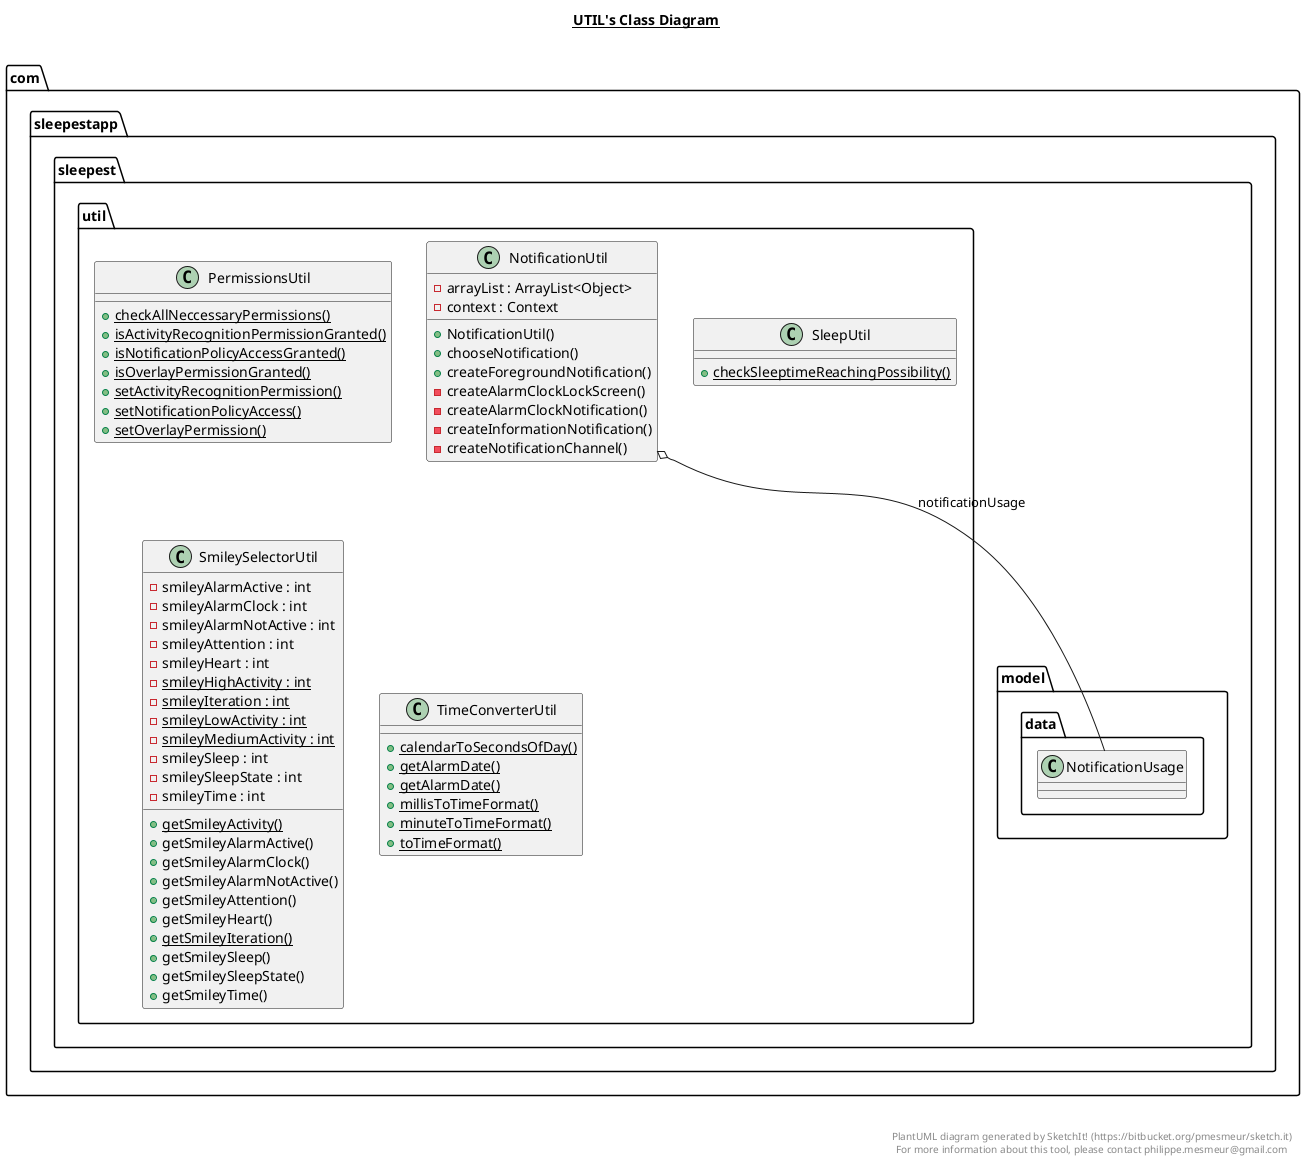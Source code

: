 @startuml

title __UTIL's Class Diagram__\n

  namespace com.sleepestapp.sleepest {
    namespace util {
      class com.sleepestapp.sleepest.util.NotificationUtil {
          - arrayList : ArrayList<Object>
          - context : Context
          + NotificationUtil()
          + chooseNotification()
          + createForegroundNotification()
          - createAlarmClockLockScreen()
          - createAlarmClockNotification()
          - createInformationNotification()
          - createNotificationChannel()
      }
    }
  }
  

  namespace com.sleepestapp.sleepest {
    namespace util {
      class com.sleepestapp.sleepest.util.PermissionsUtil {
          {static} + checkAllNeccessaryPermissions()
          {static} + isActivityRecognitionPermissionGranted()
          {static} + isNotificationPolicyAccessGranted()
          {static} + isOverlayPermissionGranted()
          {static} + setActivityRecognitionPermission()
          {static} + setNotificationPolicyAccess()
          {static} + setOverlayPermission()
      }
    }
  }
  

  namespace com.sleepestapp.sleepest {
    namespace util {
      class com.sleepestapp.sleepest.util.SleepUtil {
          {static} + checkSleeptimeReachingPossibility()
      }
    }
  }
  

  namespace com.sleepestapp.sleepest {
    namespace util {
      class com.sleepestapp.sleepest.util.SmileySelectorUtil {
          - smileyAlarmActive : int
          - smileyAlarmClock : int
          - smileyAlarmNotActive : int
          - smileyAttention : int
          - smileyHeart : int
          {static} - smileyHighActivity : int
          {static} - smileyIteration : int
          {static} - smileyLowActivity : int
          {static} - smileyMediumActivity : int
          - smileySleep : int
          - smileySleepState : int
          - smileyTime : int
          {static} + getSmileyActivity()
          + getSmileyAlarmActive()
          + getSmileyAlarmClock()
          + getSmileyAlarmNotActive()
          + getSmileyAttention()
          + getSmileyHeart()
          {static} + getSmileyIteration()
          + getSmileySleep()
          + getSmileySleepState()
          + getSmileyTime()
      }
    }
  }
  

  namespace com.sleepestapp.sleepest {
    namespace util {
      class com.sleepestapp.sleepest.util.TimeConverterUtil {
          {static} + calendarToSecondsOfDay()
          {static} + getAlarmDate()
          {static} + getAlarmDate()
          {static} + millisToTimeFormat()
          {static} + minuteToTimeFormat()
          {static} + toTimeFormat()
      }
    }
  }
  

  com.sleepestapp.sleepest.util.NotificationUtil o-- com.sleepestapp.sleepest.model.data.NotificationUsage : notificationUsage


right footer


PlantUML diagram generated by SketchIt! (https://bitbucket.org/pmesmeur/sketch.it)
For more information about this tool, please contact philippe.mesmeur@gmail.com
endfooter

@enduml
